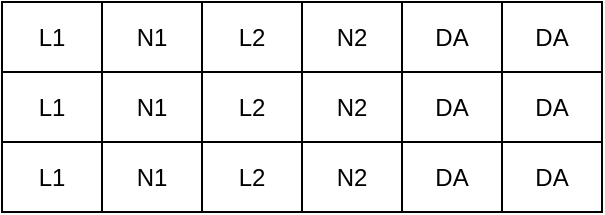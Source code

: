 <mxfile version="10.6.0" type="github"><diagram name="Page-1" id="bd83a815-5ea8-2e97-e5ec-87c9f400f2fa"><mxGraphModel dx="810.5" dy="334" grid="1" gridSize="10" guides="1" tooltips="1" connect="1" arrows="1" fold="1" page="1" pageScale="1.5" pageWidth="229" pageHeight="118" background="#ffffff" math="0" shadow="0"><root><mxCell id="0" style=";html=1;"/><mxCell id="1" style=";html=1;" parent="0"/><mxCell id="xlJPD1dwJfU3pKjPqgzF-1" value="L1" style="rounded=0;whiteSpace=wrap;html=1;" vertex="1" parent="1"><mxGeometry x="-322" y="30" width="50" height="35" as="geometry"/></mxCell><mxCell id="xlJPD1dwJfU3pKjPqgzF-2" value="N1" style="rounded=0;whiteSpace=wrap;html=1;" vertex="1" parent="1"><mxGeometry x="-272" y="30" width="50" height="35" as="geometry"/></mxCell><mxCell id="xlJPD1dwJfU3pKjPqgzF-3" value="L2" style="rounded=0;whiteSpace=wrap;html=1;" vertex="1" parent="1"><mxGeometry x="-222" y="30" width="50" height="35" as="geometry"/></mxCell><mxCell id="xlJPD1dwJfU3pKjPqgzF-4" value="N2" style="rounded=0;whiteSpace=wrap;html=1;" vertex="1" parent="1"><mxGeometry x="-172" y="30" width="50" height="35" as="geometry"/></mxCell><mxCell id="xlJPD1dwJfU3pKjPqgzF-8" value="DA" style="rounded=0;whiteSpace=wrap;html=1;" vertex="1" parent="1"><mxGeometry x="-72" y="30" width="50" height="35" as="geometry"/></mxCell><mxCell id="xlJPD1dwJfU3pKjPqgzF-10" value="DA" style="rounded=0;whiteSpace=wrap;html=1;" vertex="1" parent="1"><mxGeometry x="-122" y="30" width="50" height="35" as="geometry"/></mxCell><mxCell id="xlJPD1dwJfU3pKjPqgzF-11" value="L1" style="rounded=0;whiteSpace=wrap;html=1;" vertex="1" parent="1"><mxGeometry x="-322" y="65" width="50" height="35" as="geometry"/></mxCell><mxCell id="xlJPD1dwJfU3pKjPqgzF-12" value="N1" style="rounded=0;whiteSpace=wrap;html=1;" vertex="1" parent="1"><mxGeometry x="-272" y="65" width="50" height="35" as="geometry"/></mxCell><mxCell id="xlJPD1dwJfU3pKjPqgzF-13" value="L2" style="rounded=0;whiteSpace=wrap;html=1;" vertex="1" parent="1"><mxGeometry x="-222" y="65" width="50" height="35" as="geometry"/></mxCell><mxCell id="xlJPD1dwJfU3pKjPqgzF-14" value="N2" style="rounded=0;whiteSpace=wrap;html=1;" vertex="1" parent="1"><mxGeometry x="-172" y="65" width="50" height="35" as="geometry"/></mxCell><mxCell id="xlJPD1dwJfU3pKjPqgzF-15" value="DA" style="rounded=0;whiteSpace=wrap;html=1;" vertex="1" parent="1"><mxGeometry x="-72" y="65" width="50" height="35" as="geometry"/></mxCell><mxCell id="xlJPD1dwJfU3pKjPqgzF-16" value="DA" style="rounded=0;whiteSpace=wrap;html=1;" vertex="1" parent="1"><mxGeometry x="-122" y="65" width="50" height="35" as="geometry"/></mxCell><mxCell id="xlJPD1dwJfU3pKjPqgzF-17" value="L1" style="rounded=0;whiteSpace=wrap;html=1;" vertex="1" parent="1"><mxGeometry x="-322" y="100" width="50" height="35" as="geometry"/></mxCell><mxCell id="xlJPD1dwJfU3pKjPqgzF-18" value="N1" style="rounded=0;whiteSpace=wrap;html=1;" vertex="1" parent="1"><mxGeometry x="-272" y="100" width="50" height="35" as="geometry"/></mxCell><mxCell id="xlJPD1dwJfU3pKjPqgzF-19" value="L2" style="rounded=0;whiteSpace=wrap;html=1;" vertex="1" parent="1"><mxGeometry x="-222" y="100" width="50" height="35" as="geometry"/></mxCell><mxCell id="xlJPD1dwJfU3pKjPqgzF-20" value="N2" style="rounded=0;whiteSpace=wrap;html=1;" vertex="1" parent="1"><mxGeometry x="-172" y="100" width="50" height="35" as="geometry"/></mxCell><mxCell id="xlJPD1dwJfU3pKjPqgzF-21" value="DA" style="rounded=0;whiteSpace=wrap;html=1;" vertex="1" parent="1"><mxGeometry x="-72" y="100" width="50" height="35" as="geometry"/></mxCell><mxCell id="xlJPD1dwJfU3pKjPqgzF-22" value="DA" style="rounded=0;whiteSpace=wrap;html=1;" vertex="1" parent="1"><mxGeometry x="-122" y="100" width="50" height="35" as="geometry"/></mxCell></root></mxGraphModel></diagram></mxfile>